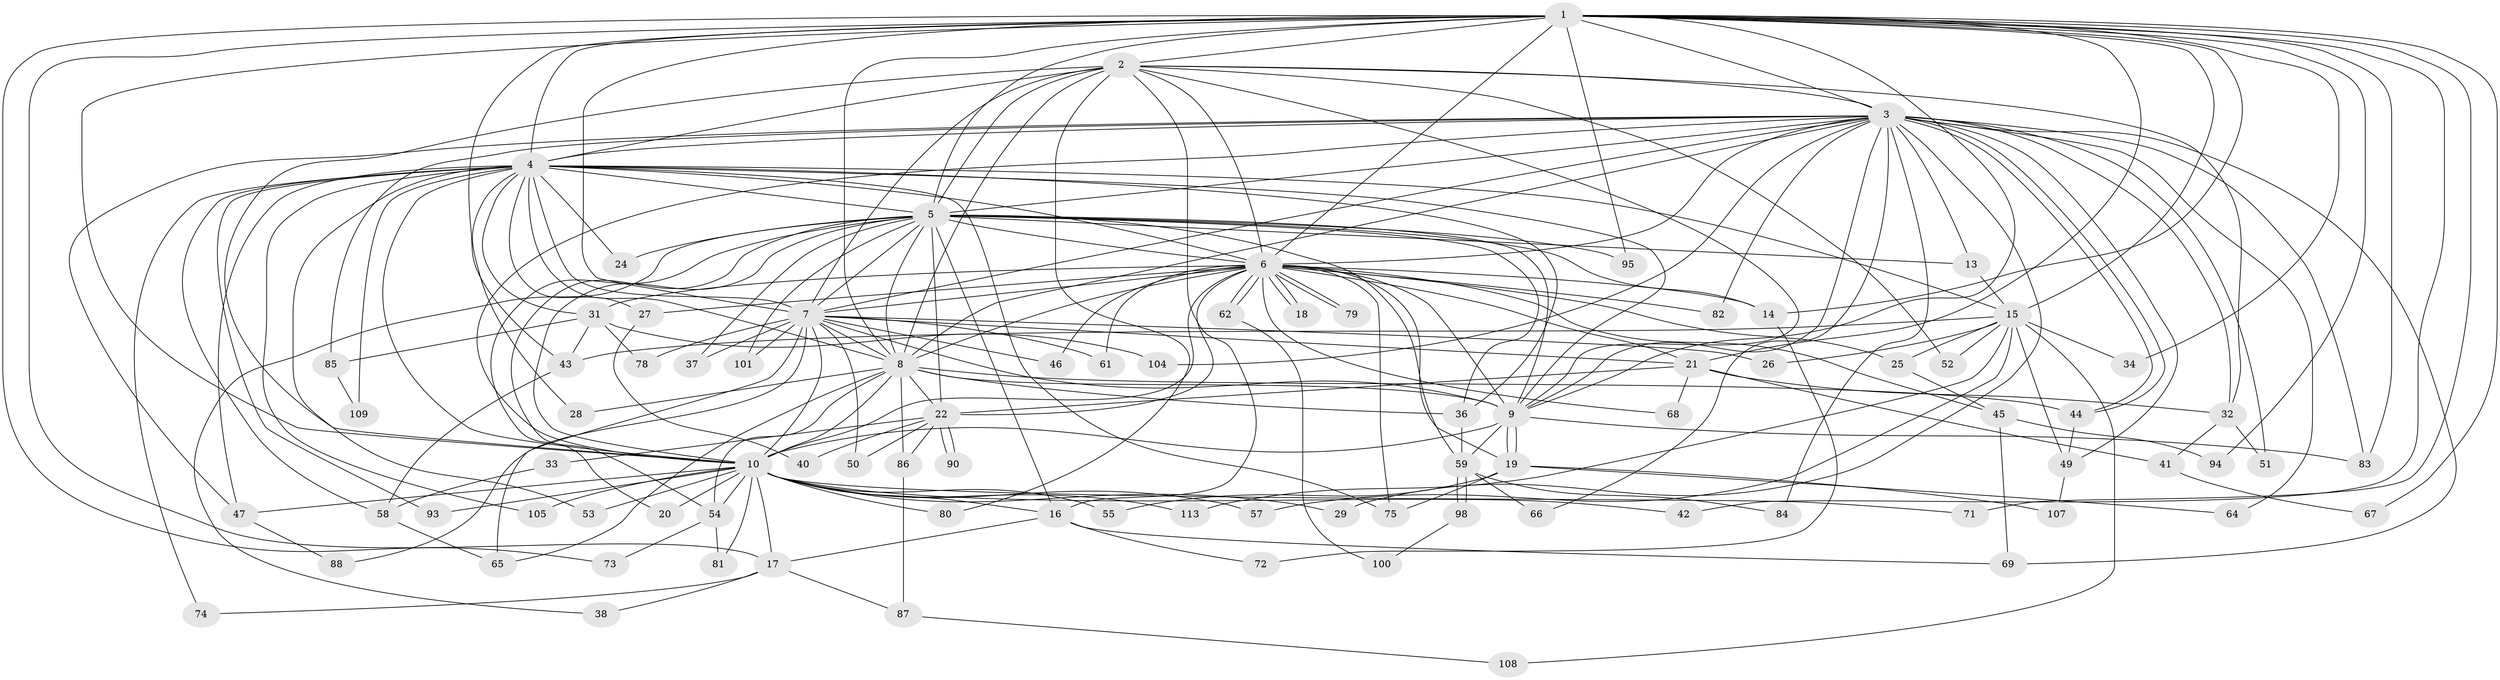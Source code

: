 // original degree distribution, {24: 0.008695652173913044, 13: 0.017391304347826087, 25: 0.017391304347826087, 22: 0.008695652173913044, 23: 0.008695652173913044, 31: 0.008695652173913044, 19: 0.008695652173913044, 17: 0.008695652173913044, 4: 0.09565217391304348, 2: 0.5826086956521739, 3: 0.14782608695652175, 11: 0.008695652173913044, 6: 0.02608695652173913, 7: 0.02608695652173913, 9: 0.008695652173913044, 5: 0.017391304347826087}
// Generated by graph-tools (version 1.1) at 2025/10/02/27/25 16:10:59]
// undirected, 88 vertices, 221 edges
graph export_dot {
graph [start="1"]
  node [color=gray90,style=filled];
  1 [super="+12"];
  2 [super="+30"];
  3 [super="+106"];
  4 [super="+76"];
  5 [super="+60"];
  6 [super="+96"];
  7 [super="+77"];
  8 [super="+110"];
  9 [super="+91"];
  10 [super="+11"];
  13;
  14 [super="+56"];
  15 [super="+48"];
  16 [super="+115"];
  17 [super="+99"];
  18;
  19 [super="+35"];
  20;
  21 [super="+39"];
  22 [super="+23"];
  24;
  25;
  26;
  27;
  28;
  29;
  31 [super="+114"];
  32 [super="+102"];
  33;
  34;
  36 [super="+111"];
  37;
  38;
  40;
  41;
  42;
  43;
  44 [super="+70"];
  45 [super="+92"];
  46;
  47;
  49 [super="+103"];
  50;
  51;
  52;
  53;
  54 [super="+63"];
  55;
  57;
  58 [super="+112"];
  59 [super="+89"];
  61;
  62;
  64;
  65;
  66;
  67;
  68;
  69;
  71;
  72;
  73;
  74;
  75 [super="+97"];
  78;
  79;
  80;
  81;
  82;
  83;
  84;
  85;
  86;
  87;
  88;
  90;
  93;
  94;
  95;
  98;
  100;
  101;
  104;
  105;
  107;
  108;
  109;
  113;
  1 -- 2;
  1 -- 3;
  1 -- 4;
  1 -- 5;
  1 -- 6;
  1 -- 7;
  1 -- 8;
  1 -- 9;
  1 -- 10 [weight=3];
  1 -- 14;
  1 -- 15;
  1 -- 17;
  1 -- 21;
  1 -- 34;
  1 -- 42;
  1 -- 43;
  1 -- 67;
  1 -- 71;
  1 -- 73;
  1 -- 83;
  1 -- 94;
  1 -- 95;
  2 -- 3;
  2 -- 4;
  2 -- 5;
  2 -- 6;
  2 -- 7;
  2 -- 8 [weight=2];
  2 -- 9;
  2 -- 10;
  2 -- 16;
  2 -- 80;
  2 -- 52;
  2 -- 32;
  3 -- 4;
  3 -- 5;
  3 -- 6;
  3 -- 7;
  3 -- 8;
  3 -- 9;
  3 -- 10;
  3 -- 13;
  3 -- 29;
  3 -- 32;
  3 -- 44;
  3 -- 44;
  3 -- 51;
  3 -- 64;
  3 -- 66;
  3 -- 69;
  3 -- 82;
  3 -- 83;
  3 -- 84;
  3 -- 85;
  3 -- 104;
  3 -- 47;
  3 -- 49;
  4 -- 5;
  4 -- 6 [weight=2];
  4 -- 7;
  4 -- 8;
  4 -- 9;
  4 -- 10;
  4 -- 24;
  4 -- 27;
  4 -- 28;
  4 -- 31;
  4 -- 36;
  4 -- 47;
  4 -- 53;
  4 -- 74;
  4 -- 75;
  4 -- 93;
  4 -- 109;
  4 -- 15;
  4 -- 105;
  4 -- 58;
  5 -- 6 [weight=2];
  5 -- 7;
  5 -- 8;
  5 -- 9;
  5 -- 10;
  5 -- 13;
  5 -- 16;
  5 -- 20;
  5 -- 24;
  5 -- 37;
  5 -- 38;
  5 -- 54;
  5 -- 95;
  5 -- 101;
  5 -- 59;
  5 -- 22;
  5 -- 36;
  5 -- 14;
  6 -- 7;
  6 -- 8;
  6 -- 9;
  6 -- 10;
  6 -- 14;
  6 -- 18;
  6 -- 18;
  6 -- 21 [weight=2];
  6 -- 25;
  6 -- 27;
  6 -- 31;
  6 -- 45;
  6 -- 46;
  6 -- 61;
  6 -- 62;
  6 -- 62;
  6 -- 68;
  6 -- 75;
  6 -- 79;
  6 -- 79;
  6 -- 82;
  6 -- 22;
  6 -- 19;
  7 -- 8;
  7 -- 9;
  7 -- 10;
  7 -- 26;
  7 -- 37;
  7 -- 46;
  7 -- 50;
  7 -- 61;
  7 -- 65;
  7 -- 78;
  7 -- 88;
  7 -- 101;
  7 -- 21;
  8 -- 9;
  8 -- 10;
  8 -- 22;
  8 -- 28;
  8 -- 36;
  8 -- 86;
  8 -- 54;
  8 -- 65;
  8 -- 44;
  9 -- 10;
  9 -- 19;
  9 -- 19;
  9 -- 59;
  9 -- 83;
  10 -- 17;
  10 -- 29;
  10 -- 42;
  10 -- 47;
  10 -- 53;
  10 -- 54;
  10 -- 55;
  10 -- 57;
  10 -- 71;
  10 -- 80;
  10 -- 81;
  10 -- 93;
  10 -- 105;
  10 -- 113;
  10 -- 20;
  10 -- 16;
  13 -- 15;
  14 -- 72;
  15 -- 25;
  15 -- 26;
  15 -- 34;
  15 -- 43;
  15 -- 49;
  15 -- 52;
  15 -- 108;
  15 -- 113;
  15 -- 57;
  16 -- 69;
  16 -- 72;
  16 -- 17;
  17 -- 38;
  17 -- 74;
  17 -- 87;
  19 -- 55;
  19 -- 64;
  19 -- 107;
  19 -- 75;
  21 -- 22;
  21 -- 32;
  21 -- 41;
  21 -- 68;
  22 -- 33 [weight=2];
  22 -- 40;
  22 -- 86;
  22 -- 90;
  22 -- 90;
  22 -- 50;
  25 -- 45;
  27 -- 40;
  31 -- 78;
  31 -- 85;
  31 -- 104;
  31 -- 43;
  32 -- 41;
  32 -- 51;
  33 -- 58;
  36 -- 59;
  41 -- 67;
  43 -- 58;
  44 -- 49;
  45 -- 94;
  45 -- 69;
  47 -- 88;
  49 -- 107;
  54 -- 73;
  54 -- 81;
  58 -- 65;
  59 -- 66;
  59 -- 84;
  59 -- 98;
  59 -- 98;
  62 -- 100;
  85 -- 109;
  86 -- 87;
  87 -- 108;
  98 -- 100;
}
